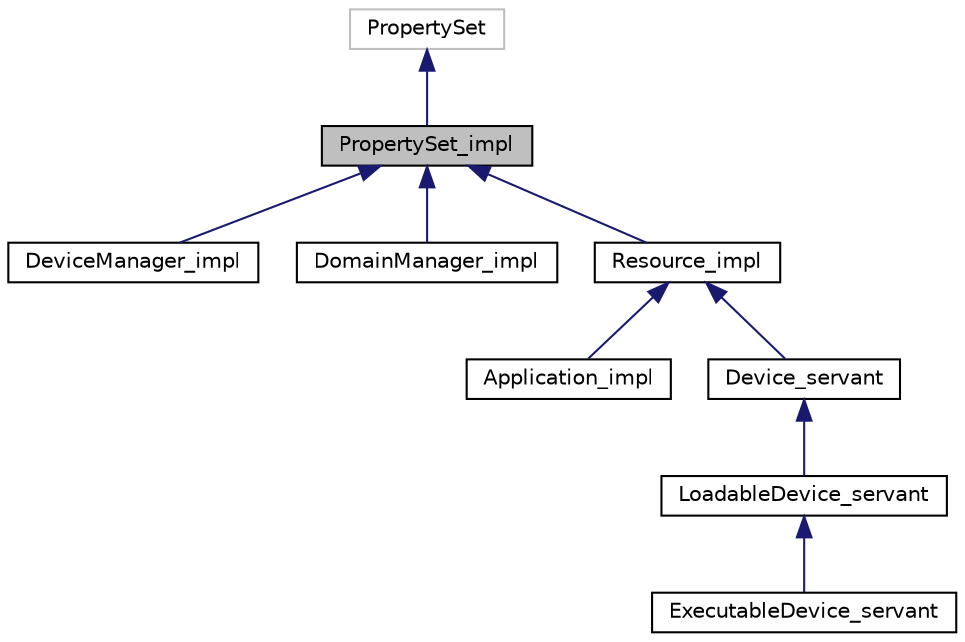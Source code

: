 digraph "PropertySet_impl"
{
 // INTERACTIVE_SVG=YES
  edge [fontname="Helvetica",fontsize="10",labelfontname="Helvetica",labelfontsize="10"];
  node [fontname="Helvetica",fontsize="10",shape=record];
  Node1 [label="PropertySet_impl",height=0.2,width=0.4,color="black", fillcolor="grey75", style="filled", fontcolor="black"];
  Node2 -> Node1 [dir="back",color="midnightblue",fontsize="10",style="solid",fontname="Helvetica"];
  Node2 [label="PropertySet",height=0.2,width=0.4,color="grey75", fillcolor="white", style="filled"];
  Node1 -> Node3 [dir="back",color="midnightblue",fontsize="10",style="solid",fontname="Helvetica"];
  Node3 [label="DeviceManager_impl",height=0.2,width=0.4,color="black", fillcolor="white", style="filled",URL="$class_device_manager__impl.html",tooltip="The DeviceManager interface is used to manage a set of logical devices and services. "];
  Node1 -> Node4 [dir="back",color="midnightblue",fontsize="10",style="solid",fontname="Helvetica"];
  Node4 [label="DomainManager_impl",height=0.2,width=0.4,color="black", fillcolor="white", style="filled",URL="$class_domain_manager__impl.html",tooltip="The DomainManager interface is for the control and configuration of the system domain. "];
  Node1 -> Node5 [dir="back",color="midnightblue",fontsize="10",style="solid",fontname="Helvetica"];
  Node5 [label="Resource_impl",height=0.2,width=0.4,color="black", fillcolor="white", style="filled",URL="$class_resource__impl.html",tooltip="The Resource interface provides a common API for the control and configuration of a software componen..."];
  Node5 -> Node6 [dir="back",color="midnightblue",fontsize="10",style="solid",fontname="Helvetica"];
  Node6 [label="Application_impl",height=0.2,width=0.4,color="black", fillcolor="white", style="filled",URL="$class_application__impl.html",tooltip="The Application class provides the interface for the control, configuration, and status of an instant..."];
  Node5 -> Node7 [dir="back",color="midnightblue",fontsize="10",style="solid",fontname="Helvetica"];
  Node7 [label="Device_servant",height=0.2,width=0.4,color="black", fillcolor="white", style="filled",URL="$class_device__servant.html",tooltip="A device is a type of resource and has all the requirements associated with the Resource interface..."];
  Node7 -> Node8 [dir="back",color="midnightblue",fontsize="10",style="solid",fontname="Helvetica"];
  Node8 [label="LoadableDevice_servant",height=0.2,width=0.4,color="black", fillcolor="white", style="filled",URL="$class_loadable_device__servant.html",tooltip="This interface extends the Device interface by adding software loading and unloading behavior to a de..."];
  Node8 -> Node9 [dir="back",color="midnightblue",fontsize="10",style="solid",fontname="Helvetica"];
  Node9 [label="ExecutableDevice_servant",height=0.2,width=0.4,color="black", fillcolor="white", style="filled",URL="$class_executable_device__servant.html",tooltip="This interface extends the LoadableDevice interface by adding execute and terminate behavior to a dev..."];
}
